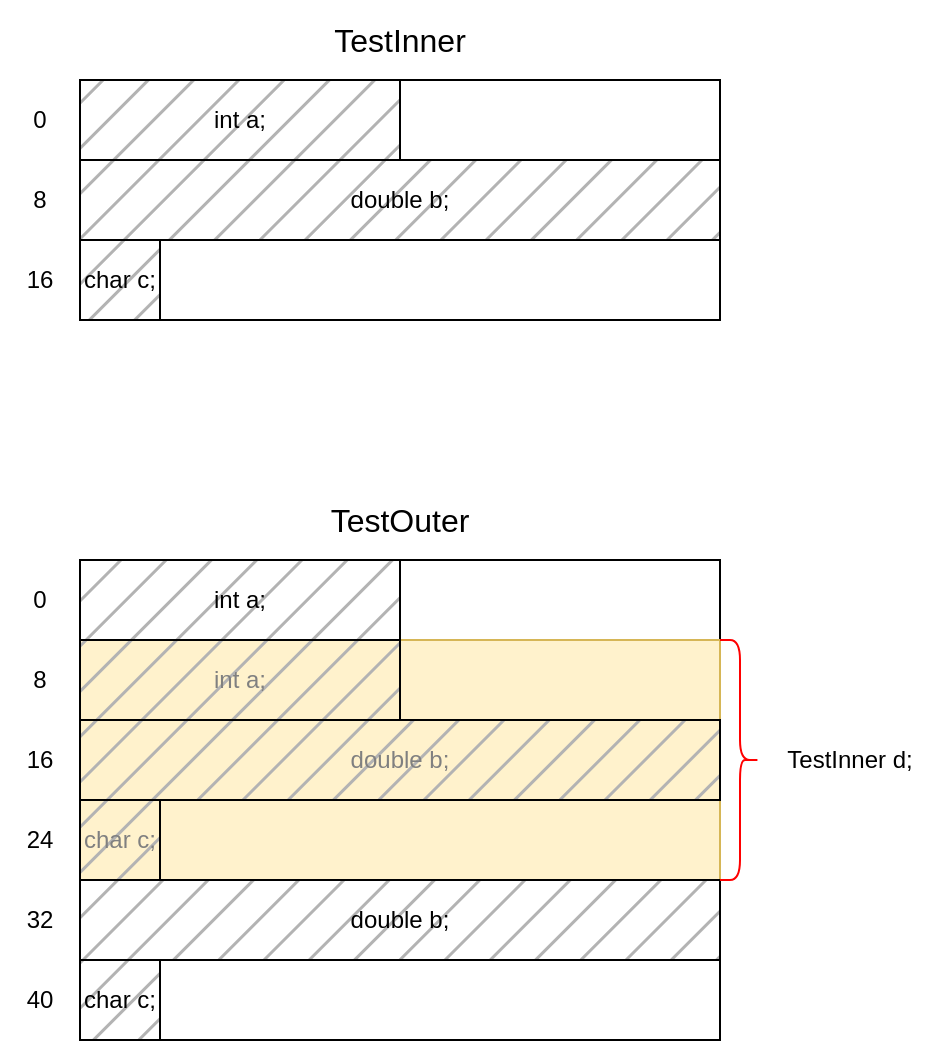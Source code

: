 <mxfile version="22.1.2" type="github">
  <diagram name="Page-1" id="IMkoVH9IdIQ8E-rrdVeo">
    <mxGraphModel dx="968" dy="686" grid="1" gridSize="10" guides="1" tooltips="1" connect="1" arrows="1" fold="1" page="1" pageScale="1" pageWidth="850" pageHeight="1100" math="0" shadow="0">
      <root>
        <mxCell id="0" />
        <mxCell id="1" parent="0" />
        <mxCell id="nkVPSl8-scFeGB_LwQ4a-5" value="" style="rounded=0;whiteSpace=wrap;html=1;" vertex="1" parent="1">
          <mxGeometry x="120" y="160" width="320" height="40" as="geometry" />
        </mxCell>
        <mxCell id="nkVPSl8-scFeGB_LwQ4a-8" value="double b;" style="rounded=0;whiteSpace=wrap;html=1;fillStyle=hatch;fillColor=#B3B3B3;" vertex="1" parent="1">
          <mxGeometry x="120" y="200" width="320" height="40" as="geometry" />
        </mxCell>
        <mxCell id="nkVPSl8-scFeGB_LwQ4a-9" value="" style="rounded=0;whiteSpace=wrap;html=1;" vertex="1" parent="1">
          <mxGeometry x="120" y="240" width="320" height="40" as="geometry" />
        </mxCell>
        <mxCell id="nkVPSl8-scFeGB_LwQ4a-10" value="&lt;span style=&quot;font-size: 16px;&quot;&gt;TestInner&lt;/span&gt;" style="text;html=1;strokeColor=none;fillColor=none;align=center;verticalAlign=middle;whiteSpace=wrap;rounded=0;" vertex="1" parent="1">
          <mxGeometry x="240" y="120" width="80" height="40" as="geometry" />
        </mxCell>
        <mxCell id="nkVPSl8-scFeGB_LwQ4a-11" value="0" style="text;html=1;strokeColor=none;fillColor=none;align=center;verticalAlign=middle;whiteSpace=wrap;rounded=0;" vertex="1" parent="1">
          <mxGeometry x="80" y="160" width="40" height="40" as="geometry" />
        </mxCell>
        <mxCell id="nkVPSl8-scFeGB_LwQ4a-12" value="8" style="text;html=1;strokeColor=none;fillColor=none;align=center;verticalAlign=middle;whiteSpace=wrap;rounded=0;" vertex="1" parent="1">
          <mxGeometry x="80" y="200" width="40" height="40" as="geometry" />
        </mxCell>
        <mxCell id="nkVPSl8-scFeGB_LwQ4a-13" value="16" style="text;html=1;strokeColor=none;fillColor=none;align=center;verticalAlign=middle;whiteSpace=wrap;rounded=0;" vertex="1" parent="1">
          <mxGeometry x="80" y="240" width="40" height="40" as="geometry" />
        </mxCell>
        <mxCell id="nkVPSl8-scFeGB_LwQ4a-14" value="int a;" style="rounded=0;whiteSpace=wrap;html=1;fillStyle=hatch;fillColor=#B3B3B3;" vertex="1" parent="1">
          <mxGeometry x="120" y="160" width="160" height="40" as="geometry" />
        </mxCell>
        <mxCell id="nkVPSl8-scFeGB_LwQ4a-15" value="char c;" style="rounded=0;whiteSpace=wrap;html=1;fillStyle=hatch;fillColor=#B3B3B3;" vertex="1" parent="1">
          <mxGeometry x="120" y="240" width="40" height="40" as="geometry" />
        </mxCell>
        <mxCell id="nkVPSl8-scFeGB_LwQ4a-16" value="" style="rounded=0;whiteSpace=wrap;html=1;" vertex="1" parent="1">
          <mxGeometry x="120" y="400" width="320" height="40" as="geometry" />
        </mxCell>
        <mxCell id="nkVPSl8-scFeGB_LwQ4a-18" value="" style="rounded=0;whiteSpace=wrap;html=1;fillColor=#fff2cc;strokeColor=#d6b656;" vertex="1" parent="1">
          <mxGeometry x="120" y="520" width="320" height="40" as="geometry" />
        </mxCell>
        <mxCell id="nkVPSl8-scFeGB_LwQ4a-19" value="&lt;font style=&quot;font-size: 16px;&quot;&gt;TestOuter&lt;/font&gt;" style="text;html=1;strokeColor=none;fillColor=none;align=center;verticalAlign=middle;whiteSpace=wrap;rounded=0;" vertex="1" parent="1">
          <mxGeometry x="240" y="360" width="80" height="40" as="geometry" />
        </mxCell>
        <mxCell id="nkVPSl8-scFeGB_LwQ4a-20" value="0" style="text;html=1;strokeColor=none;fillColor=none;align=center;verticalAlign=middle;whiteSpace=wrap;rounded=0;" vertex="1" parent="1">
          <mxGeometry x="80" y="400" width="40" height="40" as="geometry" />
        </mxCell>
        <mxCell id="nkVPSl8-scFeGB_LwQ4a-21" value="8" style="text;html=1;strokeColor=none;fillColor=none;align=center;verticalAlign=middle;whiteSpace=wrap;rounded=0;" vertex="1" parent="1">
          <mxGeometry x="80" y="440" width="40" height="40" as="geometry" />
        </mxCell>
        <mxCell id="nkVPSl8-scFeGB_LwQ4a-22" value="16" style="text;html=1;strokeColor=none;fillColor=none;align=center;verticalAlign=middle;whiteSpace=wrap;rounded=0;" vertex="1" parent="1">
          <mxGeometry x="80" y="480" width="40" height="40" as="geometry" />
        </mxCell>
        <mxCell id="nkVPSl8-scFeGB_LwQ4a-23" value="int a;" style="rounded=0;whiteSpace=wrap;html=1;fillStyle=hatch;fillColor=#B3B3B3;" vertex="1" parent="1">
          <mxGeometry x="120" y="400" width="160" height="40" as="geometry" />
        </mxCell>
        <mxCell id="nkVPSl8-scFeGB_LwQ4a-24" value="&lt;font color=&quot;#808080&quot;&gt;char c;&lt;/font&gt;" style="rounded=0;whiteSpace=wrap;html=1;fillStyle=hatch;fillColor=#B3B3B3;" vertex="1" parent="1">
          <mxGeometry x="120" y="520" width="40" height="40" as="geometry" />
        </mxCell>
        <mxCell id="nkVPSl8-scFeGB_LwQ4a-25" value="" style="rounded=0;whiteSpace=wrap;html=1;fillColor=#fff2cc;strokeColor=#d6b656;" vertex="1" parent="1">
          <mxGeometry x="120" y="440" width="320" height="40" as="geometry" />
        </mxCell>
        <mxCell id="nkVPSl8-scFeGB_LwQ4a-26" value="&lt;font color=&quot;#808080&quot;&gt;int a;&lt;/font&gt;" style="rounded=0;whiteSpace=wrap;html=1;fillStyle=hatch;fillColor=#B3B3B3;" vertex="1" parent="1">
          <mxGeometry x="120" y="440" width="160" height="40" as="geometry" />
        </mxCell>
        <mxCell id="nkVPSl8-scFeGB_LwQ4a-27" value="double b;" style="rounded=0;whiteSpace=wrap;html=1;fillStyle=hatch;fillColor=#B3B3B3;" vertex="1" parent="1">
          <mxGeometry x="120" y="560" width="320" height="40" as="geometry" />
        </mxCell>
        <mxCell id="nkVPSl8-scFeGB_LwQ4a-28" value="" style="rounded=0;whiteSpace=wrap;html=1;" vertex="1" parent="1">
          <mxGeometry x="120" y="600" width="320" height="40" as="geometry" />
        </mxCell>
        <mxCell id="nkVPSl8-scFeGB_LwQ4a-29" value="char c;" style="rounded=0;whiteSpace=wrap;html=1;fillStyle=hatch;fillColor=#B3B3B3;" vertex="1" parent="1">
          <mxGeometry x="120" y="600" width="40" height="40" as="geometry" />
        </mxCell>
        <mxCell id="nkVPSl8-scFeGB_LwQ4a-30" value="" style="rounded=0;whiteSpace=wrap;html=1;fillColor=#fff2cc;strokeColor=#d6b656;" vertex="1" parent="1">
          <mxGeometry x="120" y="480" width="320" height="40" as="geometry" />
        </mxCell>
        <mxCell id="nkVPSl8-scFeGB_LwQ4a-32" value="&lt;font color=&quot;#808080&quot;&gt;double b;&lt;/font&gt;" style="rounded=0;whiteSpace=wrap;html=1;fillStyle=hatch;fillColor=#B3B3B3;" vertex="1" parent="1">
          <mxGeometry x="120" y="480" width="320" height="40" as="geometry" />
        </mxCell>
        <mxCell id="nkVPSl8-scFeGB_LwQ4a-33" value="24" style="text;html=1;strokeColor=none;fillColor=none;align=center;verticalAlign=middle;whiteSpace=wrap;rounded=0;" vertex="1" parent="1">
          <mxGeometry x="80" y="520" width="40" height="40" as="geometry" />
        </mxCell>
        <mxCell id="nkVPSl8-scFeGB_LwQ4a-34" value="32" style="text;html=1;strokeColor=none;fillColor=none;align=center;verticalAlign=middle;whiteSpace=wrap;rounded=0;" vertex="1" parent="1">
          <mxGeometry x="80" y="560" width="40" height="40" as="geometry" />
        </mxCell>
        <mxCell id="nkVPSl8-scFeGB_LwQ4a-35" value="40" style="text;html=1;strokeColor=none;fillColor=none;align=center;verticalAlign=middle;whiteSpace=wrap;rounded=0;" vertex="1" parent="1">
          <mxGeometry x="80" y="600" width="40" height="40" as="geometry" />
        </mxCell>
        <mxCell id="nkVPSl8-scFeGB_LwQ4a-36" value="" style="shape=curlyBracket;whiteSpace=wrap;html=1;rounded=1;flipH=1;labelPosition=right;verticalLabelPosition=middle;align=left;verticalAlign=middle;strokeColor=#FF0000;" vertex="1" parent="1">
          <mxGeometry x="440" y="440" width="20" height="120" as="geometry" />
        </mxCell>
        <mxCell id="nkVPSl8-scFeGB_LwQ4a-40" value="&lt;font style=&quot;font-size: 12px;&quot;&gt;TestInner d;&lt;/font&gt;" style="text;html=1;strokeColor=none;fillColor=none;align=center;verticalAlign=middle;whiteSpace=wrap;rounded=0;fontStyle=0" vertex="1" parent="1">
          <mxGeometry x="460" y="480" width="90" height="40" as="geometry" />
        </mxCell>
      </root>
    </mxGraphModel>
  </diagram>
</mxfile>
